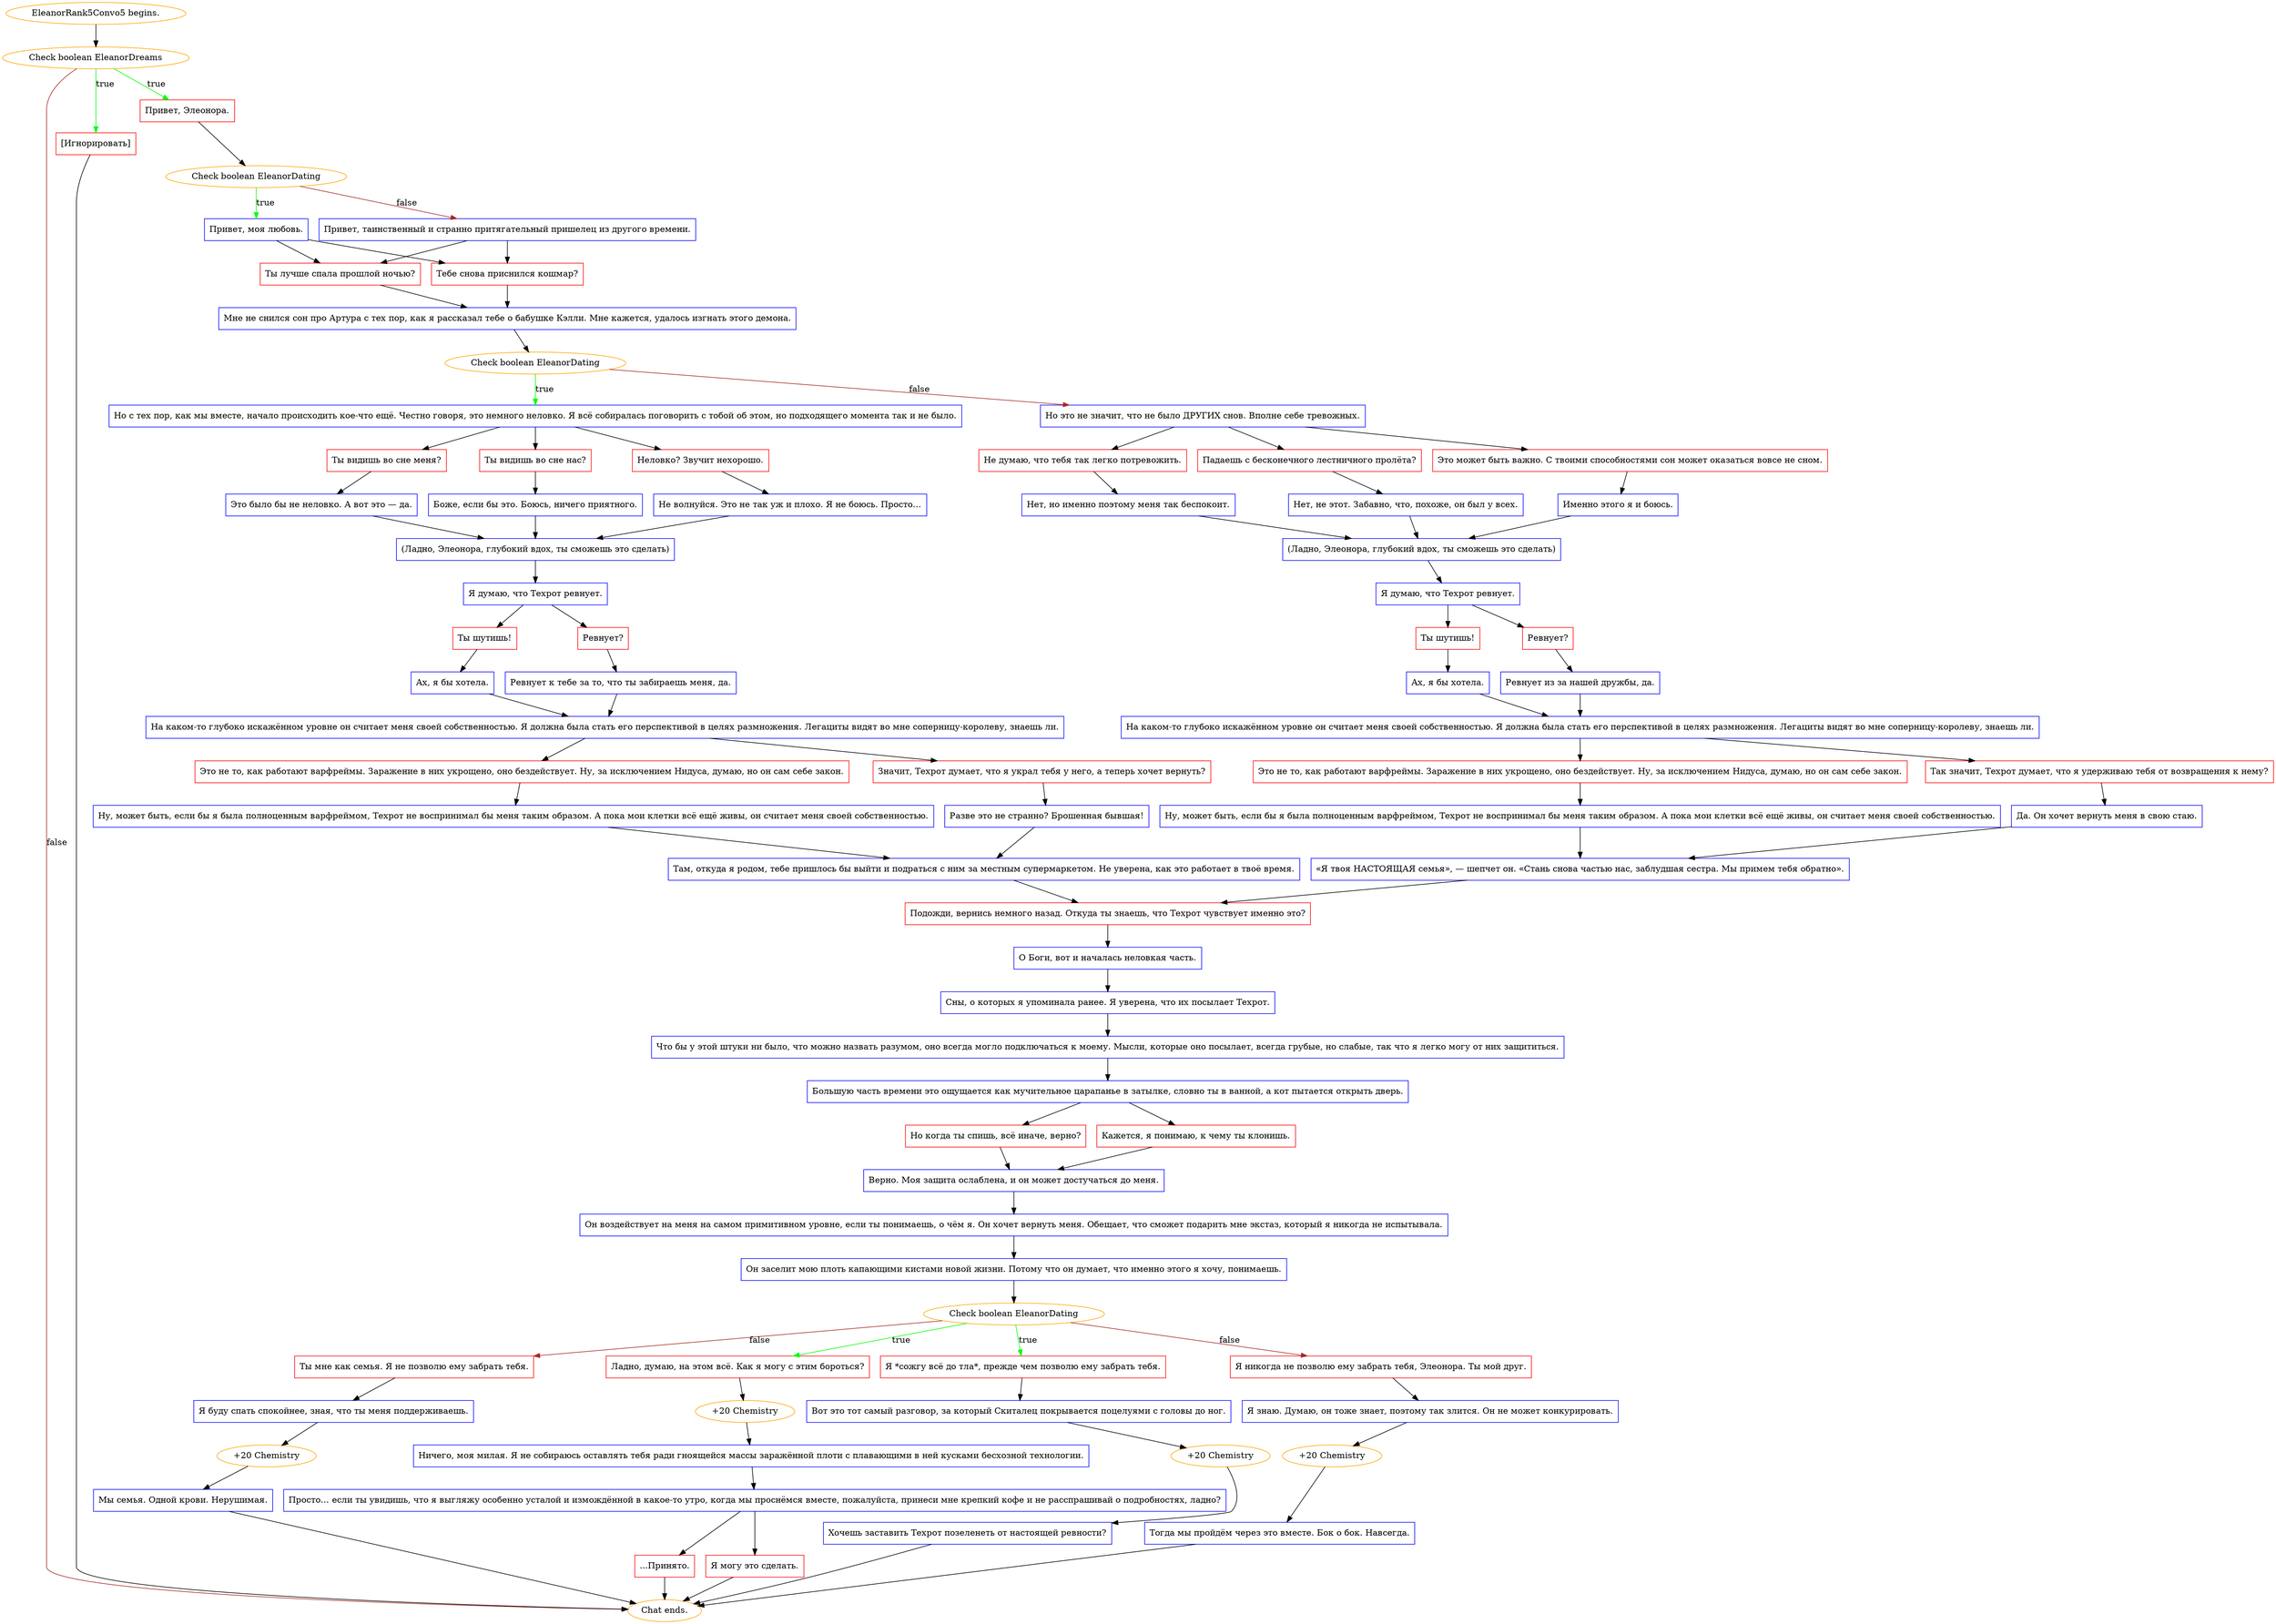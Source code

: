 digraph {
	"EleanorRank5Convo5 begins." [color=orange];
		"EleanorRank5Convo5 begins." -> j2010599810;
	j2010599810 [label="Check boolean EleanorDreams",color=orange];
		j2010599810 -> j194351693 [label=true,color=green];
		j2010599810 -> j3456118237 [label=true,color=green];
		j2010599810 -> "Chat ends." [label=false,color=brown];
	j194351693 [label="Привет, Элеонора.",shape=box,color=red];
		j194351693 -> j1518854856;
	j3456118237 [label="[Игнорировать]",shape=box,color=red];
		j3456118237 -> "Chat ends.";
	"Chat ends." [color=orange];
	j1518854856 [label="Check boolean EleanorDating",color=orange];
		j1518854856 -> j230965390 [label=true,color=green];
		j1518854856 -> j1124043908 [label=false,color=brown];
	j230965390 [label="Привет, моя любовь.",shape=box,color=blue];
		j230965390 -> j1023079197;
		j230965390 -> j1691986954;
	j1124043908 [label="Привет, таинственный и странно притягательный пришелец из другого времени.",shape=box,color=blue];
		j1124043908 -> j1023079197;
		j1124043908 -> j1691986954;
	j1023079197 [label="Ты лучше спала прошлой ночью?",shape=box,color=red];
		j1023079197 -> j689696374;
	j1691986954 [label="Тебе снова приснился кошмар?",shape=box,color=red];
		j1691986954 -> j689696374;
	j689696374 [label="Мне не снился сон про Артура с тех пор, как я рассказал тебе о бабушке Кэлли. Мне кажется, удалось изгнать этого демона.",shape=box,color=blue];
		j689696374 -> j3019953371;
	j3019953371 [label="Check boolean EleanorDating",color=orange];
		j3019953371 -> j2982058978 [label=true,color=green];
		j3019953371 -> j2835233556 [label=false,color=brown];
	j2982058978 [label="Но с тех пор, как мы вместе, начало происходить кое-что ещё. Честно говоря, это немного неловко. Я всё собиралась поговорить с тобой об этом, но подходящего момента так и не было.",shape=box,color=blue];
		j2982058978 -> j283767489;
		j2982058978 -> j2637688921;
		j2982058978 -> j198242638;
	j2835233556 [label="Но это не значит, что не было ДРУГИХ снов. Вполне себе тревожных.",shape=box,color=blue];
		j2835233556 -> j1773520078;
		j2835233556 -> j483448595;
		j2835233556 -> j948063666;
	j283767489 [label="Ты видишь во сне меня?",shape=box,color=red];
		j283767489 -> j2528270956;
	j2637688921 [label="Ты видишь во сне нас?",shape=box,color=red];
		j2637688921 -> j2224493379;
	j198242638 [label="Неловко? Звучит нехорошо.",shape=box,color=red];
		j198242638 -> j3363805229;
	j1773520078 [label="Не думаю, что тебя так легко потревожить.",shape=box,color=red];
		j1773520078 -> j3480814432;
	j483448595 [label="Падаешь с бесконечного лестничного пролёта?",shape=box,color=red];
		j483448595 -> j1713688980;
	j948063666 [label="Это может быть важно. С твоими способностями сон может оказаться вовсе не сном.",shape=box,color=red];
		j948063666 -> j3817125767;
	j2528270956 [label="Это было бы не неловко. А вот это — да.",shape=box,color=blue];
		j2528270956 -> j1201196164;
	j2224493379 [label="Боже, если бы это. Боюсь, ничего приятного.",shape=box,color=blue];
		j2224493379 -> j1201196164;
	j3363805229 [label="Не волнуйся. Это не так уж и плохо. Я не боюсь. Просто…",shape=box,color=blue];
		j3363805229 -> j1201196164;
	j3480814432 [label="Нет, но именно поэтому меня так беспокоит.",shape=box,color=blue];
		j3480814432 -> j831798379;
	j1713688980 [label="Нет, не этот. Забавно, что, похоже, он был у всех.",shape=box,color=blue];
		j1713688980 -> j831798379;
	j3817125767 [label="Именно этого я и боюсь.",shape=box,color=blue];
		j3817125767 -> j831798379;
	j1201196164 [label="(Ладно, Элеонора, глубокий вдох, ты сможешь это сделать)",shape=box,color=blue];
		j1201196164 -> j35288597;
	j831798379 [label="(Ладно, Элеонора, глубокий вдох, ты сможешь это сделать)",shape=box,color=blue];
		j831798379 -> j1541168487;
	j35288597 [label="Я думаю, что Техрот ревнует.",shape=box,color=blue];
		j35288597 -> j1797627787;
		j35288597 -> j598834289;
	j1541168487 [label="Я думаю, что Техрот ревнует.",shape=box,color=blue];
		j1541168487 -> j3408093061;
		j1541168487 -> j488035568;
	j1797627787 [label="Ты шутишь!",shape=box,color=red];
		j1797627787 -> j3943870370;
	j598834289 [label="Ревнует?",shape=box,color=red];
		j598834289 -> j3250060808;
	j3408093061 [label="Ты шутишь!",shape=box,color=red];
		j3408093061 -> j1123082069;
	j488035568 [label="Ревнует?",shape=box,color=red];
		j488035568 -> j2009820528;
	j3943870370 [label="Ах, я бы хотела.",shape=box,color=blue];
		j3943870370 -> j2798381939;
	j3250060808 [label="Ревнует к тебе за то, что ты забираешь меня, да.",shape=box,color=blue];
		j3250060808 -> j2798381939;
	j1123082069 [label="Ах, я бы хотела.",shape=box,color=blue];
		j1123082069 -> j3065012611;
	j2009820528 [label="Ревнует из за нашей дружбы, да.",shape=box,color=blue];
		j2009820528 -> j3065012611;
	j2798381939 [label="На каком-то глубоко искажённом уровне он считает меня своей собственностью. Я должна была стать его перспективой в целях размножения. Легациты видят во мне соперницу-королеву, знаешь ли.",shape=box,color=blue];
		j2798381939 -> j3299185713;
		j2798381939 -> j1600840195;
	j3065012611 [label="На каком-то глубоко искажённом уровне он считает меня своей собственностью. Я должна была стать его перспективой в целях размножения. Легациты видят во мне соперницу-королеву, знаешь ли.",shape=box,color=blue];
		j3065012611 -> j2120498956;
		j3065012611 -> j30183968;
	j3299185713 [label="Это не то, как работают варфреймы. Заражение в них укрощено, оно бездействует. Ну, за исключением Нидуса, думаю, но он сам себе закон.",shape=box,color=red];
		j3299185713 -> j4227046992;
	j1600840195 [label="Значит, Техрот думает, что я украл тебя у него, а теперь хочет вернуть?",shape=box,color=red];
		j1600840195 -> j269853320;
	j2120498956 [label="Это не то, как работают варфреймы. Заражение в них укрощено, оно бездействует. Ну, за исключением Нидуса, думаю, но он сам себе закон.",shape=box,color=red];
		j2120498956 -> j889329080;
	j30183968 [label="Так значит, Техрот думает, что я удерживаю тебя от возвращения к нему?",shape=box,color=red];
		j30183968 -> j2067699742;
	j4227046992 [label="Ну, может быть, если бы я была полноценным варфреймом, Техрот не воспринимал бы меня таким образом. А пока мои клетки всё ещё живы, он считает меня своей собственностью.",shape=box,color=blue];
		j4227046992 -> j1355876563;
	j269853320 [label="Разве это не странно? Брошенная бывшая!",shape=box,color=blue];
		j269853320 -> j1355876563;
	j889329080 [label="Ну, может быть, если бы я была полноценным варфреймом, Техрот не воспринимал бы меня таким образом. А пока мои клетки всё ещё живы, он считает меня своей собственностью.",shape=box,color=blue];
		j889329080 -> j86695575;
	j2067699742 [label="Да. Он хочет вернуть меня в свою стаю.",shape=box,color=blue];
		j2067699742 -> j86695575;
	j1355876563 [label="Там, откуда я родом, тебе пришлось бы выйти и подраться с ним за местным супермаркетом. Не уверена, как это работает в твоё время.",shape=box,color=blue];
		j1355876563 -> j3989693949;
	j86695575 [label="«Я твоя НАСТОЯЩАЯ семья», — шепчет он. «Стань снова частью нас, заблудшая сестра. Мы примем тебя обратно».",shape=box,color=blue];
		j86695575 -> j3989693949;
	j3989693949 [label="Подожди, вернись немного назад. Откуда ты знаешь, что Техрот чувствует именно это?",shape=box,color=red];
		j3989693949 -> j1498662211;
	j1498662211 [label="О Боги, вот и началась неловкая часть.",shape=box,color=blue];
		j1498662211 -> j2782092072;
	j2782092072 [label="Сны, о которых я упоминала ранее. Я уверена, что их посылает Техрот.",shape=box,color=blue];
		j2782092072 -> j2723727980;
	j2723727980 [label="Что бы у этой штуки ни было, что можно назвать разумом, оно всегда могло подключаться к моему. Мысли, которые оно посылает, всегда грубые, но слабые, так что я легко могу от них защититься.",shape=box,color=blue];
		j2723727980 -> j1188878103;
	j1188878103 [label="Большую часть времени это ощущается как мучительное царапанье в затылке, словно ты в ванной, а кот пытается открыть дверь.",shape=box,color=blue];
		j1188878103 -> j3017592911;
		j1188878103 -> j3022025048;
	j3017592911 [label="Но когда ты спишь, всё иначе, верно?",shape=box,color=red];
		j3017592911 -> j3033506805;
	j3022025048 [label="Кажется, я понимаю, к чему ты клонишь.",shape=box,color=red];
		j3022025048 -> j3033506805;
	j3033506805 [label="Верно. Моя защита ослаблена, и он может достучаться до меня.",shape=box,color=blue];
		j3033506805 -> j424161925;
	j424161925 [label="Он воздействует на меня на самом примитивном уровне, если ты понимаешь, о чём я. Он хочет вернуть меня. Обещает, что сможет подарить мне экстаз, который я никогда не испытывала.",shape=box,color=blue];
		j424161925 -> j1600758207;
	j1600758207 [label="Он заселит мою плоть капающими кистами новой жизни. Потому что он думает, что именно этого я хочу, понимаешь.",shape=box,color=blue];
		j1600758207 -> j3322718474;
	j3322718474 [label="Check boolean EleanorDating",color=orange];
		j3322718474 -> j417909767 [label=true,color=green];
		j3322718474 -> j1338121072 [label=true,color=green];
		j3322718474 -> j3748502309 [label=false,color=brown];
		j3322718474 -> j3062224360 [label=false,color=brown];
	j417909767 [label="Ладно, думаю, на этом всё. Как я могу с этим бороться?",shape=box,color=red];
		j417909767 -> j2411188444;
	j1338121072 [label="Я *сожгу всё до тла*, прежде чем позволю ему забрать тебя.",shape=box,color=red];
		j1338121072 -> j2912776216;
	j3748502309 [label="Я никогда не позволю ему забрать тебя, Элеонора. Ты мой друг.",shape=box,color=red];
		j3748502309 -> j3056625968;
	j3062224360 [label="Ты мне как семья. Я не позволю ему забрать тебя.",shape=box,color=red];
		j3062224360 -> j2462338399;
	j2411188444 [label="+20 Chemistry",color=orange];
		j2411188444 -> j1779813253;
	j2912776216 [label="Вот это тот самый разговор, за который Скиталец покрывается поцелуями с головы до ног.",shape=box,color=blue];
		j2912776216 -> j3396430676;
	j3056625968 [label="Я знаю. Думаю, он тоже знает, поэтому так злится. Он не может конкурировать.",shape=box,color=blue];
		j3056625968 -> j1636229746;
	j2462338399 [label="Я буду спать спокойнее, зная, что ты меня поддерживаешь.",shape=box,color=blue];
		j2462338399 -> j854979557;
	j1779813253 [label="Ничего, моя милая. Я не собираюсь оставлять тебя ради гноящейся массы заражённой плоти с плавающими в ней кусками бесхозной технологии.",shape=box,color=blue];
		j1779813253 -> j2200552562;
	j3396430676 [label="+20 Chemistry",color=orange];
		j3396430676 -> j315277558;
	j1636229746 [label="+20 Chemistry",color=orange];
		j1636229746 -> j1573978305;
	j854979557 [label="+20 Chemistry",color=orange];
		j854979557 -> j3044077610;
	j2200552562 [label="Просто… если ты увидишь, что я выгляжу особенно усталой и измождённой в какое-то утро, когда мы проснёмся вместе, пожалуйста, принеси мне крепкий кофе и не расспрашивай о подробностях, ладно?",shape=box,color=blue];
		j2200552562 -> j650499432;
		j2200552562 -> j1488338935;
	j315277558 [label="Хочешь заставить Техрот позеленеть от настоящей ревности?",shape=box,color=blue];
		j315277558 -> "Chat ends.";
	j1573978305 [label="Тогда мы пройдём через это вместе. Бок о бок. Навсегда.",shape=box,color=blue];
		j1573978305 -> "Chat ends.";
	j3044077610 [label="Мы семья. Одной крови. Нерушимая.",shape=box,color=blue];
		j3044077610 -> "Chat ends.";
	j650499432 [label="Я могу это сделать.",shape=box,color=red];
		j650499432 -> "Chat ends.";
	j1488338935 [label="...Принято.",shape=box,color=red];
		j1488338935 -> "Chat ends.";
}